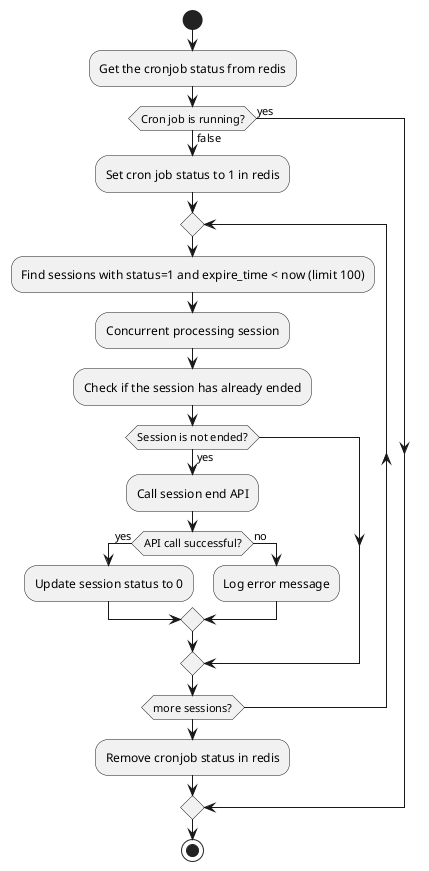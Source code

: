 @startuml
'https://plantuml.com/activity-diagram-beta

start
:Get the cronjob status from redis;
if (Cron job is running?) then (yes)
else (false)
:Set cron job status to 1 in redis;
repeat
:Find sessions with status=1 and expire_time < now (limit 100);
    :Concurrent processing session;
    :Check if the session has already ended;
    if (Session is not ended?) then (yes)
        :Call session end API;
        if (API call successful?) then (yes)
            :Update session status to 0;
        else (no)
            :Log error message;
        endif
    endif
repeat while (more sessions?)
:Remove cronjob status in redis;
endif

stop

@enduml
